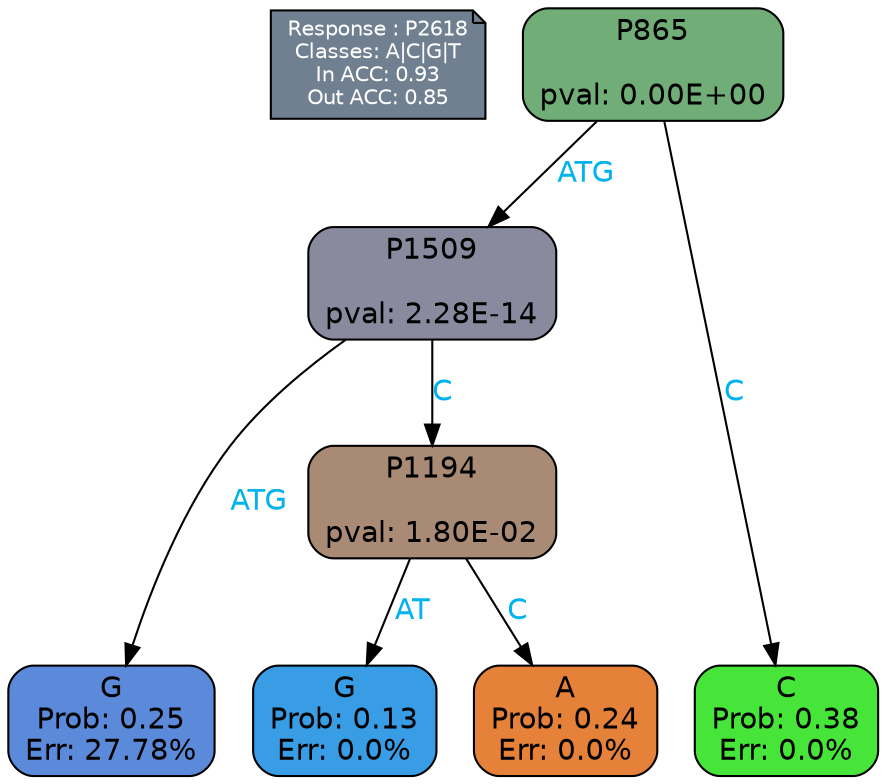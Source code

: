 digraph Tree {
node [shape=box, style="filled, rounded", color="black", fontname=helvetica] ;
graph [ranksep=equally, splines=polylines, bgcolor=transparent, dpi=600] ;
edge [fontname=helvetica] ;
LEGEND [label="Response : P2618
Classes: A|C|G|T
In ACC: 0.93
Out ACC: 0.85
",shape=note,align=left,style=filled,fillcolor="slategray",fontcolor="white",fontsize=10];1 [label="P865

pval: 0.00E+00", fillcolor="#70ad77"] ;
2 [label="P1509

pval: 2.28E-14", fillcolor="#8a8a9e"] ;
3 [label="G
Prob: 0.25
Err: 27.78%", fillcolor="#5c8adb"] ;
4 [label="P1194

pval: 1.80E-02", fillcolor="#a98a74"] ;
5 [label="G
Prob: 0.13
Err: 0.0%", fillcolor="#399de5"] ;
6 [label="A
Prob: 0.24
Err: 0.0%", fillcolor="#e58139"] ;
7 [label="C
Prob: 0.38
Err: 0.0%", fillcolor="#47e539"] ;
1 -> 2 [label="ATG",fontcolor=deepskyblue2] ;
1 -> 7 [label="C",fontcolor=deepskyblue2] ;
2 -> 3 [label="ATG",fontcolor=deepskyblue2] ;
2 -> 4 [label="C",fontcolor=deepskyblue2] ;
4 -> 5 [label="AT",fontcolor=deepskyblue2] ;
4 -> 6 [label="C",fontcolor=deepskyblue2] ;
{rank = same; 3;5;6;7;}{rank = same; LEGEND;1;}}